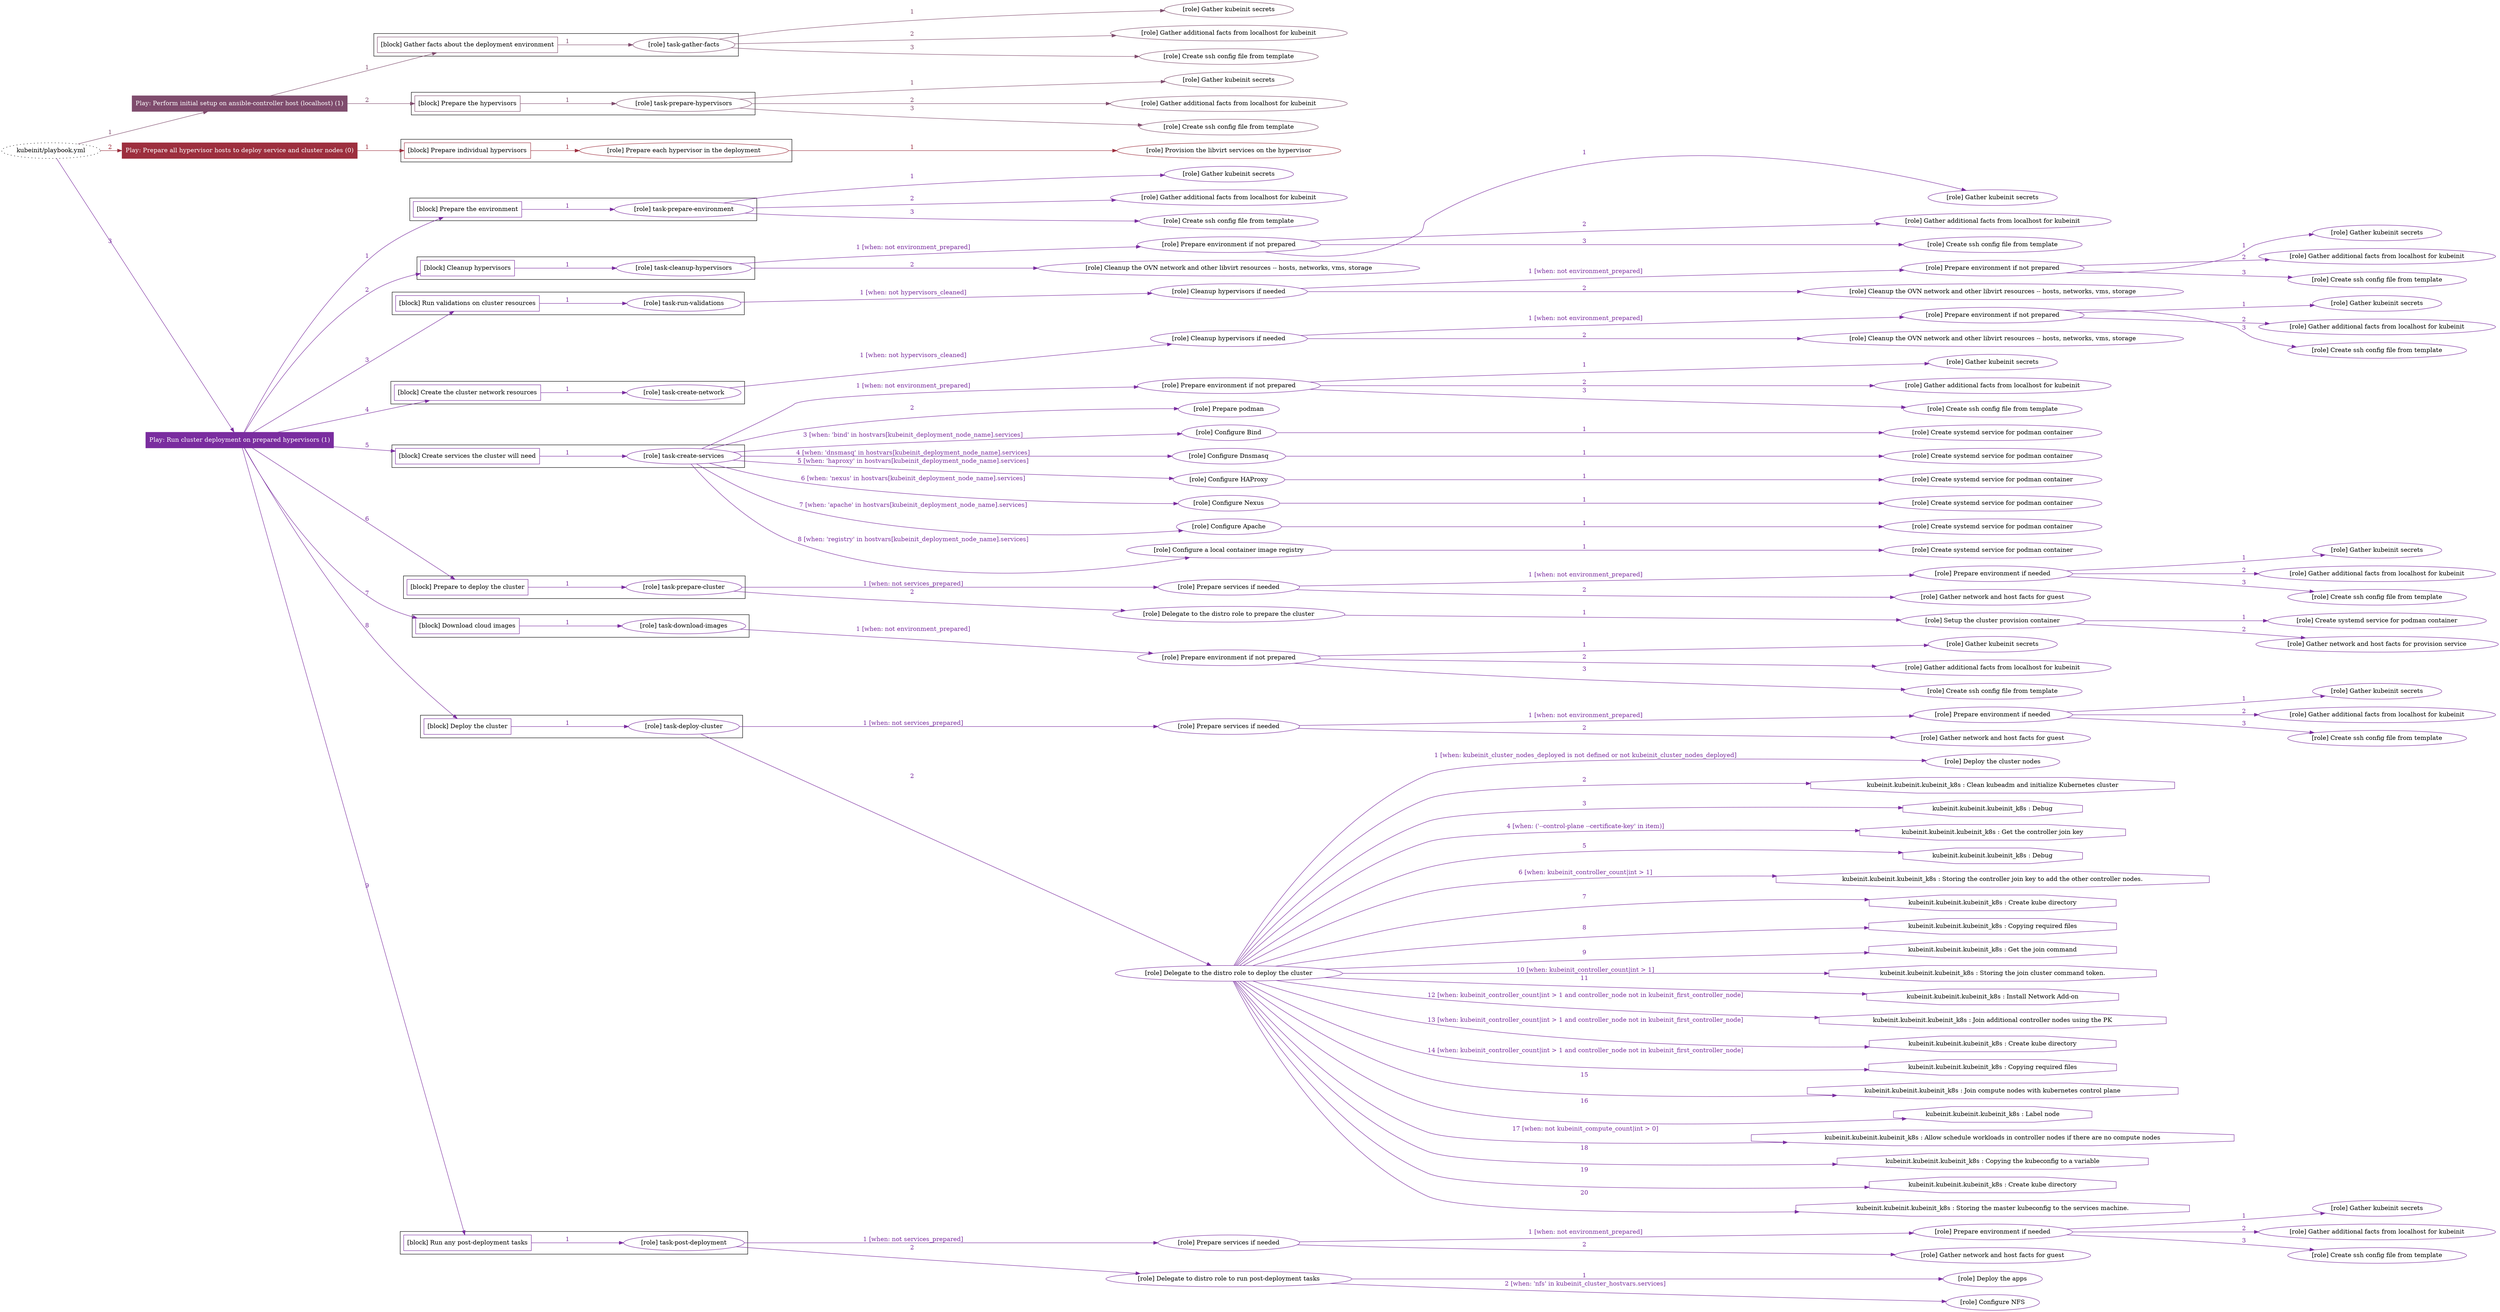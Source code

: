 digraph {
	graph [concentrate=true ordering=in rankdir=LR ratio=fill]
	edge [esep=5 sep=10]
	"kubeinit/playbook.yml" [URL="/home/runner/work/kubeinit/kubeinit/kubeinit/playbook.yml" id=playbook_213f7d06 style=dotted]
	play_df2f768a [label="Play: Perform initial setup on ansible-controller host (localhost) (1)" URL="/home/runner/work/kubeinit/kubeinit/kubeinit/playbook.yml" color="#7f4c6d" fontcolor="#ffffff" id=play_df2f768a shape=box style=filled tooltip=localhost]
	"kubeinit/playbook.yml" -> play_df2f768a [label="1 " color="#7f4c6d" fontcolor="#7f4c6d" id=edge_e45ad92e labeltooltip="1 " tooltip="1 "]
	subgraph "Gather kubeinit secrets" {
		role_2850a416 [label="[role] Gather kubeinit secrets" URL="/home/runner/.ansible/collections/ansible_collections/kubeinit/kubeinit/roles/kubeinit_prepare/tasks/gather_kubeinit_facts.yml" color="#7f4c6d" id=role_2850a416 tooltip="Gather kubeinit secrets"]
	}
	subgraph "Gather additional facts from localhost for kubeinit" {
		role_f4a14c1b [label="[role] Gather additional facts from localhost for kubeinit" URL="/home/runner/.ansible/collections/ansible_collections/kubeinit/kubeinit/roles/kubeinit_prepare/tasks/gather_kubeinit_facts.yml" color="#7f4c6d" id=role_f4a14c1b tooltip="Gather additional facts from localhost for kubeinit"]
	}
	subgraph "Create ssh config file from template" {
		role_b7e4baa3 [label="[role] Create ssh config file from template" URL="/home/runner/.ansible/collections/ansible_collections/kubeinit/kubeinit/roles/kubeinit_prepare/tasks/gather_kubeinit_facts.yml" color="#7f4c6d" id=role_b7e4baa3 tooltip="Create ssh config file from template"]
	}
	subgraph "task-gather-facts" {
		role_72c4c9ce [label="[role] task-gather-facts" URL="/home/runner/work/kubeinit/kubeinit/kubeinit/playbook.yml" color="#7f4c6d" id=role_72c4c9ce tooltip="task-gather-facts"]
		role_72c4c9ce -> role_2850a416 [label="1 " color="#7f4c6d" fontcolor="#7f4c6d" id=edge_bce582d7 labeltooltip="1 " tooltip="1 "]
		role_72c4c9ce -> role_f4a14c1b [label="2 " color="#7f4c6d" fontcolor="#7f4c6d" id=edge_c46748a8 labeltooltip="2 " tooltip="2 "]
		role_72c4c9ce -> role_b7e4baa3 [label="3 " color="#7f4c6d" fontcolor="#7f4c6d" id=edge_f3e4299c labeltooltip="3 " tooltip="3 "]
	}
	subgraph "Gather kubeinit secrets" {
		role_13cfc8c2 [label="[role] Gather kubeinit secrets" URL="/home/runner/.ansible/collections/ansible_collections/kubeinit/kubeinit/roles/kubeinit_prepare/tasks/gather_kubeinit_facts.yml" color="#7f4c6d" id=role_13cfc8c2 tooltip="Gather kubeinit secrets"]
	}
	subgraph "Gather additional facts from localhost for kubeinit" {
		role_79ac8e45 [label="[role] Gather additional facts from localhost for kubeinit" URL="/home/runner/.ansible/collections/ansible_collections/kubeinit/kubeinit/roles/kubeinit_prepare/tasks/gather_kubeinit_facts.yml" color="#7f4c6d" id=role_79ac8e45 tooltip="Gather additional facts from localhost for kubeinit"]
	}
	subgraph "Create ssh config file from template" {
		role_8a287ea4 [label="[role] Create ssh config file from template" URL="/home/runner/.ansible/collections/ansible_collections/kubeinit/kubeinit/roles/kubeinit_prepare/tasks/gather_kubeinit_facts.yml" color="#7f4c6d" id=role_8a287ea4 tooltip="Create ssh config file from template"]
	}
	subgraph "task-prepare-hypervisors" {
		role_5d817b83 [label="[role] task-prepare-hypervisors" URL="/home/runner/work/kubeinit/kubeinit/kubeinit/playbook.yml" color="#7f4c6d" id=role_5d817b83 tooltip="task-prepare-hypervisors"]
		role_5d817b83 -> role_13cfc8c2 [label="1 " color="#7f4c6d" fontcolor="#7f4c6d" id=edge_cd142a66 labeltooltip="1 " tooltip="1 "]
		role_5d817b83 -> role_79ac8e45 [label="2 " color="#7f4c6d" fontcolor="#7f4c6d" id=edge_a11c92d9 labeltooltip="2 " tooltip="2 "]
		role_5d817b83 -> role_8a287ea4 [label="3 " color="#7f4c6d" fontcolor="#7f4c6d" id=edge_bd2cc1f4 labeltooltip="3 " tooltip="3 "]
	}
	subgraph "Play: Perform initial setup on ansible-controller host (localhost) (1)" {
		play_df2f768a -> block_e392c377 [label=1 color="#7f4c6d" fontcolor="#7f4c6d" id=edge_7f7b4947 labeltooltip=1 tooltip=1]
		subgraph cluster_block_e392c377 {
			block_e392c377 [label="[block] Gather facts about the deployment environment" URL="/home/runner/work/kubeinit/kubeinit/kubeinit/playbook.yml" color="#7f4c6d" id=block_e392c377 labeltooltip="Gather facts about the deployment environment" shape=box tooltip="Gather facts about the deployment environment"]
			block_e392c377 -> role_72c4c9ce [label="1 " color="#7f4c6d" fontcolor="#7f4c6d" id=edge_483f9449 labeltooltip="1 " tooltip="1 "]
		}
		play_df2f768a -> block_4779e7da [label=2 color="#7f4c6d" fontcolor="#7f4c6d" id=edge_41efbf1b labeltooltip=2 tooltip=2]
		subgraph cluster_block_4779e7da {
			block_4779e7da [label="[block] Prepare the hypervisors" URL="/home/runner/work/kubeinit/kubeinit/kubeinit/playbook.yml" color="#7f4c6d" id=block_4779e7da labeltooltip="Prepare the hypervisors" shape=box tooltip="Prepare the hypervisors"]
			block_4779e7da -> role_5d817b83 [label="1 " color="#7f4c6d" fontcolor="#7f4c6d" id=edge_d80da761 labeltooltip="1 " tooltip="1 "]
		}
	}
	play_9e82d2d8 [label="Play: Prepare all hypervisor hosts to deploy service and cluster nodes (0)" URL="/home/runner/work/kubeinit/kubeinit/kubeinit/playbook.yml" color="#9d2f3e" fontcolor="#ffffff" id=play_9e82d2d8 shape=box style=filled tooltip="Play: Prepare all hypervisor hosts to deploy service and cluster nodes (0)"]
	"kubeinit/playbook.yml" -> play_9e82d2d8 [label="2 " color="#9d2f3e" fontcolor="#9d2f3e" id=edge_c7f01c2a labeltooltip="2 " tooltip="2 "]
	subgraph "Provision the libvirt services on the hypervisor" {
		role_608e58f5 [label="[role] Provision the libvirt services on the hypervisor" URL="/home/runner/.ansible/collections/ansible_collections/kubeinit/kubeinit/roles/kubeinit_prepare/tasks/prepare_hypervisor.yml" color="#9d2f3e" id=role_608e58f5 tooltip="Provision the libvirt services on the hypervisor"]
	}
	subgraph "Prepare each hypervisor in the deployment" {
		role_207170a1 [label="[role] Prepare each hypervisor in the deployment" URL="/home/runner/work/kubeinit/kubeinit/kubeinit/playbook.yml" color="#9d2f3e" id=role_207170a1 tooltip="Prepare each hypervisor in the deployment"]
		role_207170a1 -> role_608e58f5 [label="1 " color="#9d2f3e" fontcolor="#9d2f3e" id=edge_6b571555 labeltooltip="1 " tooltip="1 "]
	}
	subgraph "Play: Prepare all hypervisor hosts to deploy service and cluster nodes (0)" {
		play_9e82d2d8 -> block_ecac3072 [label=1 color="#9d2f3e" fontcolor="#9d2f3e" id=edge_3bdb3785 labeltooltip=1 tooltip=1]
		subgraph cluster_block_ecac3072 {
			block_ecac3072 [label="[block] Prepare individual hypervisors" URL="/home/runner/work/kubeinit/kubeinit/kubeinit/playbook.yml" color="#9d2f3e" id=block_ecac3072 labeltooltip="Prepare individual hypervisors" shape=box tooltip="Prepare individual hypervisors"]
			block_ecac3072 -> role_207170a1 [label="1 " color="#9d2f3e" fontcolor="#9d2f3e" id=edge_fe03bb14 labeltooltip="1 " tooltip="1 "]
		}
	}
	play_e408ef27 [label="Play: Run cluster deployment on prepared hypervisors (1)" URL="/home/runner/work/kubeinit/kubeinit/kubeinit/playbook.yml" color="#7a2d9f" fontcolor="#ffffff" id=play_e408ef27 shape=box style=filled tooltip=localhost]
	"kubeinit/playbook.yml" -> play_e408ef27 [label="3 " color="#7a2d9f" fontcolor="#7a2d9f" id=edge_7d3bd254 labeltooltip="3 " tooltip="3 "]
	subgraph "Gather kubeinit secrets" {
		role_ee81f87b [label="[role] Gather kubeinit secrets" URL="/home/runner/.ansible/collections/ansible_collections/kubeinit/kubeinit/roles/kubeinit_prepare/tasks/gather_kubeinit_facts.yml" color="#7a2d9f" id=role_ee81f87b tooltip="Gather kubeinit secrets"]
	}
	subgraph "Gather additional facts from localhost for kubeinit" {
		role_39f88353 [label="[role] Gather additional facts from localhost for kubeinit" URL="/home/runner/.ansible/collections/ansible_collections/kubeinit/kubeinit/roles/kubeinit_prepare/tasks/gather_kubeinit_facts.yml" color="#7a2d9f" id=role_39f88353 tooltip="Gather additional facts from localhost for kubeinit"]
	}
	subgraph "Create ssh config file from template" {
		role_52f2c94e [label="[role] Create ssh config file from template" URL="/home/runner/.ansible/collections/ansible_collections/kubeinit/kubeinit/roles/kubeinit_prepare/tasks/gather_kubeinit_facts.yml" color="#7a2d9f" id=role_52f2c94e tooltip="Create ssh config file from template"]
	}
	subgraph "task-prepare-environment" {
		role_e242911e [label="[role] task-prepare-environment" URL="/home/runner/work/kubeinit/kubeinit/kubeinit/playbook.yml" color="#7a2d9f" id=role_e242911e tooltip="task-prepare-environment"]
		role_e242911e -> role_ee81f87b [label="1 " color="#7a2d9f" fontcolor="#7a2d9f" id=edge_c8f8df83 labeltooltip="1 " tooltip="1 "]
		role_e242911e -> role_39f88353 [label="2 " color="#7a2d9f" fontcolor="#7a2d9f" id=edge_03e750b5 labeltooltip="2 " tooltip="2 "]
		role_e242911e -> role_52f2c94e [label="3 " color="#7a2d9f" fontcolor="#7a2d9f" id=edge_cb9902de labeltooltip="3 " tooltip="3 "]
	}
	subgraph "Gather kubeinit secrets" {
		role_c936c829 [label="[role] Gather kubeinit secrets" URL="/home/runner/.ansible/collections/ansible_collections/kubeinit/kubeinit/roles/kubeinit_prepare/tasks/gather_kubeinit_facts.yml" color="#7a2d9f" id=role_c936c829 tooltip="Gather kubeinit secrets"]
	}
	subgraph "Gather additional facts from localhost for kubeinit" {
		role_339321ac [label="[role] Gather additional facts from localhost for kubeinit" URL="/home/runner/.ansible/collections/ansible_collections/kubeinit/kubeinit/roles/kubeinit_prepare/tasks/gather_kubeinit_facts.yml" color="#7a2d9f" id=role_339321ac tooltip="Gather additional facts from localhost for kubeinit"]
	}
	subgraph "Create ssh config file from template" {
		role_659946a7 [label="[role] Create ssh config file from template" URL="/home/runner/.ansible/collections/ansible_collections/kubeinit/kubeinit/roles/kubeinit_prepare/tasks/gather_kubeinit_facts.yml" color="#7a2d9f" id=role_659946a7 tooltip="Create ssh config file from template"]
	}
	subgraph "Prepare environment if not prepared" {
		role_a4830cb5 [label="[role] Prepare environment if not prepared" URL="/home/runner/.ansible/collections/ansible_collections/kubeinit/kubeinit/roles/kubeinit_prepare/tasks/cleanup_hypervisors.yml" color="#7a2d9f" id=role_a4830cb5 tooltip="Prepare environment if not prepared"]
		role_a4830cb5 -> role_c936c829 [label="1 " color="#7a2d9f" fontcolor="#7a2d9f" id=edge_35c95dcd labeltooltip="1 " tooltip="1 "]
		role_a4830cb5 -> role_339321ac [label="2 " color="#7a2d9f" fontcolor="#7a2d9f" id=edge_24b3d47d labeltooltip="2 " tooltip="2 "]
		role_a4830cb5 -> role_659946a7 [label="3 " color="#7a2d9f" fontcolor="#7a2d9f" id=edge_2c79b92d labeltooltip="3 " tooltip="3 "]
	}
	subgraph "Cleanup the OVN network and other libvirt resources -- hosts, networks, vms, storage" {
		role_c0e66f94 [label="[role] Cleanup the OVN network and other libvirt resources -- hosts, networks, vms, storage" URL="/home/runner/.ansible/collections/ansible_collections/kubeinit/kubeinit/roles/kubeinit_prepare/tasks/cleanup_hypervisors.yml" color="#7a2d9f" id=role_c0e66f94 tooltip="Cleanup the OVN network and other libvirt resources -- hosts, networks, vms, storage"]
	}
	subgraph "task-cleanup-hypervisors" {
		role_09e5826d [label="[role] task-cleanup-hypervisors" URL="/home/runner/work/kubeinit/kubeinit/kubeinit/playbook.yml" color="#7a2d9f" id=role_09e5826d tooltip="task-cleanup-hypervisors"]
		role_09e5826d -> role_a4830cb5 [label="1 [when: not environment_prepared]" color="#7a2d9f" fontcolor="#7a2d9f" id=edge_32e92730 labeltooltip="1 [when: not environment_prepared]" tooltip="1 [when: not environment_prepared]"]
		role_09e5826d -> role_c0e66f94 [label="2 " color="#7a2d9f" fontcolor="#7a2d9f" id=edge_8441c29f labeltooltip="2 " tooltip="2 "]
	}
	subgraph "Gather kubeinit secrets" {
		role_bba4900b [label="[role] Gather kubeinit secrets" URL="/home/runner/.ansible/collections/ansible_collections/kubeinit/kubeinit/roles/kubeinit_prepare/tasks/gather_kubeinit_facts.yml" color="#7a2d9f" id=role_bba4900b tooltip="Gather kubeinit secrets"]
	}
	subgraph "Gather additional facts from localhost for kubeinit" {
		role_9523ebf5 [label="[role] Gather additional facts from localhost for kubeinit" URL="/home/runner/.ansible/collections/ansible_collections/kubeinit/kubeinit/roles/kubeinit_prepare/tasks/gather_kubeinit_facts.yml" color="#7a2d9f" id=role_9523ebf5 tooltip="Gather additional facts from localhost for kubeinit"]
	}
	subgraph "Create ssh config file from template" {
		role_a8f61482 [label="[role] Create ssh config file from template" URL="/home/runner/.ansible/collections/ansible_collections/kubeinit/kubeinit/roles/kubeinit_prepare/tasks/gather_kubeinit_facts.yml" color="#7a2d9f" id=role_a8f61482 tooltip="Create ssh config file from template"]
	}
	subgraph "Prepare environment if not prepared" {
		role_774cf60e [label="[role] Prepare environment if not prepared" URL="/home/runner/.ansible/collections/ansible_collections/kubeinit/kubeinit/roles/kubeinit_prepare/tasks/cleanup_hypervisors.yml" color="#7a2d9f" id=role_774cf60e tooltip="Prepare environment if not prepared"]
		role_774cf60e -> role_bba4900b [label="1 " color="#7a2d9f" fontcolor="#7a2d9f" id=edge_3915f167 labeltooltip="1 " tooltip="1 "]
		role_774cf60e -> role_9523ebf5 [label="2 " color="#7a2d9f" fontcolor="#7a2d9f" id=edge_82f77e5f labeltooltip="2 " tooltip="2 "]
		role_774cf60e -> role_a8f61482 [label="3 " color="#7a2d9f" fontcolor="#7a2d9f" id=edge_2dd22465 labeltooltip="3 " tooltip="3 "]
	}
	subgraph "Cleanup the OVN network and other libvirt resources -- hosts, networks, vms, storage" {
		role_821e9659 [label="[role] Cleanup the OVN network and other libvirt resources -- hosts, networks, vms, storage" URL="/home/runner/.ansible/collections/ansible_collections/kubeinit/kubeinit/roles/kubeinit_prepare/tasks/cleanup_hypervisors.yml" color="#7a2d9f" id=role_821e9659 tooltip="Cleanup the OVN network and other libvirt resources -- hosts, networks, vms, storage"]
	}
	subgraph "Cleanup hypervisors if needed" {
		role_e94fd5fa [label="[role] Cleanup hypervisors if needed" URL="/home/runner/.ansible/collections/ansible_collections/kubeinit/kubeinit/roles/kubeinit_validations/tasks/main.yml" color="#7a2d9f" id=role_e94fd5fa tooltip="Cleanup hypervisors if needed"]
		role_e94fd5fa -> role_774cf60e [label="1 [when: not environment_prepared]" color="#7a2d9f" fontcolor="#7a2d9f" id=edge_df645cbe labeltooltip="1 [when: not environment_prepared]" tooltip="1 [when: not environment_prepared]"]
		role_e94fd5fa -> role_821e9659 [label="2 " color="#7a2d9f" fontcolor="#7a2d9f" id=edge_26bea167 labeltooltip="2 " tooltip="2 "]
	}
	subgraph "task-run-validations" {
		role_ab7996b1 [label="[role] task-run-validations" URL="/home/runner/work/kubeinit/kubeinit/kubeinit/playbook.yml" color="#7a2d9f" id=role_ab7996b1 tooltip="task-run-validations"]
		role_ab7996b1 -> role_e94fd5fa [label="1 [when: not hypervisors_cleaned]" color="#7a2d9f" fontcolor="#7a2d9f" id=edge_517ccae2 labeltooltip="1 [when: not hypervisors_cleaned]" tooltip="1 [when: not hypervisors_cleaned]"]
	}
	subgraph "Gather kubeinit secrets" {
		role_ed22fb01 [label="[role] Gather kubeinit secrets" URL="/home/runner/.ansible/collections/ansible_collections/kubeinit/kubeinit/roles/kubeinit_prepare/tasks/gather_kubeinit_facts.yml" color="#7a2d9f" id=role_ed22fb01 tooltip="Gather kubeinit secrets"]
	}
	subgraph "Gather additional facts from localhost for kubeinit" {
		role_d1328c70 [label="[role] Gather additional facts from localhost for kubeinit" URL="/home/runner/.ansible/collections/ansible_collections/kubeinit/kubeinit/roles/kubeinit_prepare/tasks/gather_kubeinit_facts.yml" color="#7a2d9f" id=role_d1328c70 tooltip="Gather additional facts from localhost for kubeinit"]
	}
	subgraph "Create ssh config file from template" {
		role_e93b7f8d [label="[role] Create ssh config file from template" URL="/home/runner/.ansible/collections/ansible_collections/kubeinit/kubeinit/roles/kubeinit_prepare/tasks/gather_kubeinit_facts.yml" color="#7a2d9f" id=role_e93b7f8d tooltip="Create ssh config file from template"]
	}
	subgraph "Prepare environment if not prepared" {
		role_e528d540 [label="[role] Prepare environment if not prepared" URL="/home/runner/.ansible/collections/ansible_collections/kubeinit/kubeinit/roles/kubeinit_prepare/tasks/cleanup_hypervisors.yml" color="#7a2d9f" id=role_e528d540 tooltip="Prepare environment if not prepared"]
		role_e528d540 -> role_ed22fb01 [label="1 " color="#7a2d9f" fontcolor="#7a2d9f" id=edge_f0824012 labeltooltip="1 " tooltip="1 "]
		role_e528d540 -> role_d1328c70 [label="2 " color="#7a2d9f" fontcolor="#7a2d9f" id=edge_77155784 labeltooltip="2 " tooltip="2 "]
		role_e528d540 -> role_e93b7f8d [label="3 " color="#7a2d9f" fontcolor="#7a2d9f" id=edge_b25fde5d labeltooltip="3 " tooltip="3 "]
	}
	subgraph "Cleanup the OVN network and other libvirt resources -- hosts, networks, vms, storage" {
		role_efa47970 [label="[role] Cleanup the OVN network and other libvirt resources -- hosts, networks, vms, storage" URL="/home/runner/.ansible/collections/ansible_collections/kubeinit/kubeinit/roles/kubeinit_prepare/tasks/cleanup_hypervisors.yml" color="#7a2d9f" id=role_efa47970 tooltip="Cleanup the OVN network and other libvirt resources -- hosts, networks, vms, storage"]
	}
	subgraph "Cleanup hypervisors if needed" {
		role_2ea43ed7 [label="[role] Cleanup hypervisors if needed" URL="/home/runner/.ansible/collections/ansible_collections/kubeinit/kubeinit/roles/kubeinit_libvirt/tasks/create_network.yml" color="#7a2d9f" id=role_2ea43ed7 tooltip="Cleanup hypervisors if needed"]
		role_2ea43ed7 -> role_e528d540 [label="1 [when: not environment_prepared]" color="#7a2d9f" fontcolor="#7a2d9f" id=edge_eed3eb98 labeltooltip="1 [when: not environment_prepared]" tooltip="1 [when: not environment_prepared]"]
		role_2ea43ed7 -> role_efa47970 [label="2 " color="#7a2d9f" fontcolor="#7a2d9f" id=edge_6178b402 labeltooltip="2 " tooltip="2 "]
	}
	subgraph "task-create-network" {
		role_6c7c505a [label="[role] task-create-network" URL="/home/runner/work/kubeinit/kubeinit/kubeinit/playbook.yml" color="#7a2d9f" id=role_6c7c505a tooltip="task-create-network"]
		role_6c7c505a -> role_2ea43ed7 [label="1 [when: not hypervisors_cleaned]" color="#7a2d9f" fontcolor="#7a2d9f" id=edge_9d8b1c65 labeltooltip="1 [when: not hypervisors_cleaned]" tooltip="1 [when: not hypervisors_cleaned]"]
	}
	subgraph "Gather kubeinit secrets" {
		role_445dc1f1 [label="[role] Gather kubeinit secrets" URL="/home/runner/.ansible/collections/ansible_collections/kubeinit/kubeinit/roles/kubeinit_prepare/tasks/gather_kubeinit_facts.yml" color="#7a2d9f" id=role_445dc1f1 tooltip="Gather kubeinit secrets"]
	}
	subgraph "Gather additional facts from localhost for kubeinit" {
		role_3ebf843f [label="[role] Gather additional facts from localhost for kubeinit" URL="/home/runner/.ansible/collections/ansible_collections/kubeinit/kubeinit/roles/kubeinit_prepare/tasks/gather_kubeinit_facts.yml" color="#7a2d9f" id=role_3ebf843f tooltip="Gather additional facts from localhost for kubeinit"]
	}
	subgraph "Create ssh config file from template" {
		role_7d7bb365 [label="[role] Create ssh config file from template" URL="/home/runner/.ansible/collections/ansible_collections/kubeinit/kubeinit/roles/kubeinit_prepare/tasks/gather_kubeinit_facts.yml" color="#7a2d9f" id=role_7d7bb365 tooltip="Create ssh config file from template"]
	}
	subgraph "Prepare environment if not prepared" {
		role_550ecb6d [label="[role] Prepare environment if not prepared" URL="/home/runner/.ansible/collections/ansible_collections/kubeinit/kubeinit/roles/kubeinit_services/tasks/main.yml" color="#7a2d9f" id=role_550ecb6d tooltip="Prepare environment if not prepared"]
		role_550ecb6d -> role_445dc1f1 [label="1 " color="#7a2d9f" fontcolor="#7a2d9f" id=edge_efbd09d9 labeltooltip="1 " tooltip="1 "]
		role_550ecb6d -> role_3ebf843f [label="2 " color="#7a2d9f" fontcolor="#7a2d9f" id=edge_f78e4a73 labeltooltip="2 " tooltip="2 "]
		role_550ecb6d -> role_7d7bb365 [label="3 " color="#7a2d9f" fontcolor="#7a2d9f" id=edge_1530cfde labeltooltip="3 " tooltip="3 "]
	}
	subgraph "Prepare podman" {
		role_2eeb335e [label="[role] Prepare podman" URL="/home/runner/.ansible/collections/ansible_collections/kubeinit/kubeinit/roles/kubeinit_services/tasks/00_create_service_pod.yml" color="#7a2d9f" id=role_2eeb335e tooltip="Prepare podman"]
	}
	subgraph "Create systemd service for podman container" {
		role_c051d422 [label="[role] Create systemd service for podman container" URL="/home/runner/.ansible/collections/ansible_collections/kubeinit/kubeinit/roles/kubeinit_bind/tasks/main.yml" color="#7a2d9f" id=role_c051d422 tooltip="Create systemd service for podman container"]
	}
	subgraph "Configure Bind" {
		role_0f8039e0 [label="[role] Configure Bind" URL="/home/runner/.ansible/collections/ansible_collections/kubeinit/kubeinit/roles/kubeinit_services/tasks/start_services_containers.yml" color="#7a2d9f" id=role_0f8039e0 tooltip="Configure Bind"]
		role_0f8039e0 -> role_c051d422 [label="1 " color="#7a2d9f" fontcolor="#7a2d9f" id=edge_81ca9c9a labeltooltip="1 " tooltip="1 "]
	}
	subgraph "Create systemd service for podman container" {
		role_b6addce4 [label="[role] Create systemd service for podman container" URL="/home/runner/.ansible/collections/ansible_collections/kubeinit/kubeinit/roles/kubeinit_dnsmasq/tasks/main.yml" color="#7a2d9f" id=role_b6addce4 tooltip="Create systemd service for podman container"]
	}
	subgraph "Configure Dnsmasq" {
		role_cf88cfda [label="[role] Configure Dnsmasq" URL="/home/runner/.ansible/collections/ansible_collections/kubeinit/kubeinit/roles/kubeinit_services/tasks/start_services_containers.yml" color="#7a2d9f" id=role_cf88cfda tooltip="Configure Dnsmasq"]
		role_cf88cfda -> role_b6addce4 [label="1 " color="#7a2d9f" fontcolor="#7a2d9f" id=edge_2de8031c labeltooltip="1 " tooltip="1 "]
	}
	subgraph "Create systemd service for podman container" {
		role_a1b3ee92 [label="[role] Create systemd service for podman container" URL="/home/runner/.ansible/collections/ansible_collections/kubeinit/kubeinit/roles/kubeinit_haproxy/tasks/main.yml" color="#7a2d9f" id=role_a1b3ee92 tooltip="Create systemd service for podman container"]
	}
	subgraph "Configure HAProxy" {
		role_5cc017a5 [label="[role] Configure HAProxy" URL="/home/runner/.ansible/collections/ansible_collections/kubeinit/kubeinit/roles/kubeinit_services/tasks/start_services_containers.yml" color="#7a2d9f" id=role_5cc017a5 tooltip="Configure HAProxy"]
		role_5cc017a5 -> role_a1b3ee92 [label="1 " color="#7a2d9f" fontcolor="#7a2d9f" id=edge_a4b42c1f labeltooltip="1 " tooltip="1 "]
	}
	subgraph "Create systemd service for podman container" {
		role_59afdffd [label="[role] Create systemd service for podman container" URL="/home/runner/.ansible/collections/ansible_collections/kubeinit/kubeinit/roles/kubeinit_nexus/tasks/main.yml" color="#7a2d9f" id=role_59afdffd tooltip="Create systemd service for podman container"]
	}
	subgraph "Configure Nexus" {
		role_8bb02c59 [label="[role] Configure Nexus" URL="/home/runner/.ansible/collections/ansible_collections/kubeinit/kubeinit/roles/kubeinit_services/tasks/start_services_containers.yml" color="#7a2d9f" id=role_8bb02c59 tooltip="Configure Nexus"]
		role_8bb02c59 -> role_59afdffd [label="1 " color="#7a2d9f" fontcolor="#7a2d9f" id=edge_d7547d9f labeltooltip="1 " tooltip="1 "]
	}
	subgraph "Create systemd service for podman container" {
		role_7cb66eb0 [label="[role] Create systemd service for podman container" URL="/home/runner/.ansible/collections/ansible_collections/kubeinit/kubeinit/roles/kubeinit_apache/tasks/main.yml" color="#7a2d9f" id=role_7cb66eb0 tooltip="Create systemd service for podman container"]
	}
	subgraph "Configure Apache" {
		role_966dd98c [label="[role] Configure Apache" URL="/home/runner/.ansible/collections/ansible_collections/kubeinit/kubeinit/roles/kubeinit_services/tasks/start_services_containers.yml" color="#7a2d9f" id=role_966dd98c tooltip="Configure Apache"]
		role_966dd98c -> role_7cb66eb0 [label="1 " color="#7a2d9f" fontcolor="#7a2d9f" id=edge_9e4098cc labeltooltip="1 " tooltip="1 "]
	}
	subgraph "Create systemd service for podman container" {
		role_75cb0b46 [label="[role] Create systemd service for podman container" URL="/home/runner/.ansible/collections/ansible_collections/kubeinit/kubeinit/roles/kubeinit_registry/tasks/main.yml" color="#7a2d9f" id=role_75cb0b46 tooltip="Create systemd service for podman container"]
	}
	subgraph "Configure a local container image registry" {
		role_0426e692 [label="[role] Configure a local container image registry" URL="/home/runner/.ansible/collections/ansible_collections/kubeinit/kubeinit/roles/kubeinit_services/tasks/start_services_containers.yml" color="#7a2d9f" id=role_0426e692 tooltip="Configure a local container image registry"]
		role_0426e692 -> role_75cb0b46 [label="1 " color="#7a2d9f" fontcolor="#7a2d9f" id=edge_855561c6 labeltooltip="1 " tooltip="1 "]
	}
	subgraph "task-create-services" {
		role_1ac5d68c [label="[role] task-create-services" URL="/home/runner/work/kubeinit/kubeinit/kubeinit/playbook.yml" color="#7a2d9f" id=role_1ac5d68c tooltip="task-create-services"]
		role_1ac5d68c -> role_550ecb6d [label="1 [when: not environment_prepared]" color="#7a2d9f" fontcolor="#7a2d9f" id=edge_5b24794e labeltooltip="1 [when: not environment_prepared]" tooltip="1 [when: not environment_prepared]"]
		role_1ac5d68c -> role_2eeb335e [label="2 " color="#7a2d9f" fontcolor="#7a2d9f" id=edge_7c8e1a26 labeltooltip="2 " tooltip="2 "]
		role_1ac5d68c -> role_0f8039e0 [label="3 [when: 'bind' in hostvars[kubeinit_deployment_node_name].services]" color="#7a2d9f" fontcolor="#7a2d9f" id=edge_5e20b2e0 labeltooltip="3 [when: 'bind' in hostvars[kubeinit_deployment_node_name].services]" tooltip="3 [when: 'bind' in hostvars[kubeinit_deployment_node_name].services]"]
		role_1ac5d68c -> role_cf88cfda [label="4 [when: 'dnsmasq' in hostvars[kubeinit_deployment_node_name].services]" color="#7a2d9f" fontcolor="#7a2d9f" id=edge_273e2dcf labeltooltip="4 [when: 'dnsmasq' in hostvars[kubeinit_deployment_node_name].services]" tooltip="4 [when: 'dnsmasq' in hostvars[kubeinit_deployment_node_name].services]"]
		role_1ac5d68c -> role_5cc017a5 [label="5 [when: 'haproxy' in hostvars[kubeinit_deployment_node_name].services]" color="#7a2d9f" fontcolor="#7a2d9f" id=edge_9baa862b labeltooltip="5 [when: 'haproxy' in hostvars[kubeinit_deployment_node_name].services]" tooltip="5 [when: 'haproxy' in hostvars[kubeinit_deployment_node_name].services]"]
		role_1ac5d68c -> role_8bb02c59 [label="6 [when: 'nexus' in hostvars[kubeinit_deployment_node_name].services]" color="#7a2d9f" fontcolor="#7a2d9f" id=edge_3e917934 labeltooltip="6 [when: 'nexus' in hostvars[kubeinit_deployment_node_name].services]" tooltip="6 [when: 'nexus' in hostvars[kubeinit_deployment_node_name].services]"]
		role_1ac5d68c -> role_966dd98c [label="7 [when: 'apache' in hostvars[kubeinit_deployment_node_name].services]" color="#7a2d9f" fontcolor="#7a2d9f" id=edge_8f2cacdb labeltooltip="7 [when: 'apache' in hostvars[kubeinit_deployment_node_name].services]" tooltip="7 [when: 'apache' in hostvars[kubeinit_deployment_node_name].services]"]
		role_1ac5d68c -> role_0426e692 [label="8 [when: 'registry' in hostvars[kubeinit_deployment_node_name].services]" color="#7a2d9f" fontcolor="#7a2d9f" id=edge_c5439025 labeltooltip="8 [when: 'registry' in hostvars[kubeinit_deployment_node_name].services]" tooltip="8 [when: 'registry' in hostvars[kubeinit_deployment_node_name].services]"]
	}
	subgraph "Gather kubeinit secrets" {
		role_10033f4a [label="[role] Gather kubeinit secrets" URL="/home/runner/.ansible/collections/ansible_collections/kubeinit/kubeinit/roles/kubeinit_prepare/tasks/gather_kubeinit_facts.yml" color="#7a2d9f" id=role_10033f4a tooltip="Gather kubeinit secrets"]
	}
	subgraph "Gather additional facts from localhost for kubeinit" {
		role_23c5e1c8 [label="[role] Gather additional facts from localhost for kubeinit" URL="/home/runner/.ansible/collections/ansible_collections/kubeinit/kubeinit/roles/kubeinit_prepare/tasks/gather_kubeinit_facts.yml" color="#7a2d9f" id=role_23c5e1c8 tooltip="Gather additional facts from localhost for kubeinit"]
	}
	subgraph "Create ssh config file from template" {
		role_a7d548a8 [label="[role] Create ssh config file from template" URL="/home/runner/.ansible/collections/ansible_collections/kubeinit/kubeinit/roles/kubeinit_prepare/tasks/gather_kubeinit_facts.yml" color="#7a2d9f" id=role_a7d548a8 tooltip="Create ssh config file from template"]
	}
	subgraph "Prepare environment if needed" {
		role_7d758e74 [label="[role] Prepare environment if needed" URL="/home/runner/.ansible/collections/ansible_collections/kubeinit/kubeinit/roles/kubeinit_services/tasks/prepare_services.yml" color="#7a2d9f" id=role_7d758e74 tooltip="Prepare environment if needed"]
		role_7d758e74 -> role_10033f4a [label="1 " color="#7a2d9f" fontcolor="#7a2d9f" id=edge_6acbaea6 labeltooltip="1 " tooltip="1 "]
		role_7d758e74 -> role_23c5e1c8 [label="2 " color="#7a2d9f" fontcolor="#7a2d9f" id=edge_f4176087 labeltooltip="2 " tooltip="2 "]
		role_7d758e74 -> role_a7d548a8 [label="3 " color="#7a2d9f" fontcolor="#7a2d9f" id=edge_79690da5 labeltooltip="3 " tooltip="3 "]
	}
	subgraph "Gather network and host facts for guest" {
		role_ebc7f9df [label="[role] Gather network and host facts for guest" URL="/home/runner/.ansible/collections/ansible_collections/kubeinit/kubeinit/roles/kubeinit_services/tasks/prepare_services.yml" color="#7a2d9f" id=role_ebc7f9df tooltip="Gather network and host facts for guest"]
	}
	subgraph "Prepare services if needed" {
		role_73ce415b [label="[role] Prepare services if needed" URL="/home/runner/.ansible/collections/ansible_collections/kubeinit/kubeinit/roles/kubeinit_prepare/tasks/prepare_cluster.yml" color="#7a2d9f" id=role_73ce415b tooltip="Prepare services if needed"]
		role_73ce415b -> role_7d758e74 [label="1 [when: not environment_prepared]" color="#7a2d9f" fontcolor="#7a2d9f" id=edge_541fc577 labeltooltip="1 [when: not environment_prepared]" tooltip="1 [when: not environment_prepared]"]
		role_73ce415b -> role_ebc7f9df [label="2 " color="#7a2d9f" fontcolor="#7a2d9f" id=edge_a3477af3 labeltooltip="2 " tooltip="2 "]
	}
	subgraph "Create systemd service for podman container" {
		role_4d5cc3e6 [label="[role] Create systemd service for podman container" URL="/home/runner/.ansible/collections/ansible_collections/kubeinit/kubeinit/roles/kubeinit_services/tasks/create_provision_container.yml" color="#7a2d9f" id=role_4d5cc3e6 tooltip="Create systemd service for podman container"]
	}
	subgraph "Gather network and host facts for provision service" {
		role_e58f1076 [label="[role] Gather network and host facts for provision service" URL="/home/runner/.ansible/collections/ansible_collections/kubeinit/kubeinit/roles/kubeinit_services/tasks/create_provision_container.yml" color="#7a2d9f" id=role_e58f1076 tooltip="Gather network and host facts for provision service"]
	}
	subgraph "Setup the cluster provision container" {
		role_20ea8897 [label="[role] Setup the cluster provision container" URL="/home/runner/.ansible/collections/ansible_collections/kubeinit/kubeinit/roles/kubeinit_k8s/tasks/prepare_cluster.yml" color="#7a2d9f" id=role_20ea8897 tooltip="Setup the cluster provision container"]
		role_20ea8897 -> role_4d5cc3e6 [label="1 " color="#7a2d9f" fontcolor="#7a2d9f" id=edge_1011d233 labeltooltip="1 " tooltip="1 "]
		role_20ea8897 -> role_e58f1076 [label="2 " color="#7a2d9f" fontcolor="#7a2d9f" id=edge_95c8dbcf labeltooltip="2 " tooltip="2 "]
	}
	subgraph "Delegate to the distro role to prepare the cluster" {
		role_f23004f0 [label="[role] Delegate to the distro role to prepare the cluster" URL="/home/runner/.ansible/collections/ansible_collections/kubeinit/kubeinit/roles/kubeinit_prepare/tasks/prepare_cluster.yml" color="#7a2d9f" id=role_f23004f0 tooltip="Delegate to the distro role to prepare the cluster"]
		role_f23004f0 -> role_20ea8897 [label="1 " color="#7a2d9f" fontcolor="#7a2d9f" id=edge_b63549c9 labeltooltip="1 " tooltip="1 "]
	}
	subgraph "task-prepare-cluster" {
		role_063ed702 [label="[role] task-prepare-cluster" URL="/home/runner/work/kubeinit/kubeinit/kubeinit/playbook.yml" color="#7a2d9f" id=role_063ed702 tooltip="task-prepare-cluster"]
		role_063ed702 -> role_73ce415b [label="1 [when: not services_prepared]" color="#7a2d9f" fontcolor="#7a2d9f" id=edge_1c394b33 labeltooltip="1 [when: not services_prepared]" tooltip="1 [when: not services_prepared]"]
		role_063ed702 -> role_f23004f0 [label="2 " color="#7a2d9f" fontcolor="#7a2d9f" id=edge_7760d934 labeltooltip="2 " tooltip="2 "]
	}
	subgraph "Gather kubeinit secrets" {
		role_994ec982 [label="[role] Gather kubeinit secrets" URL="/home/runner/.ansible/collections/ansible_collections/kubeinit/kubeinit/roles/kubeinit_prepare/tasks/gather_kubeinit_facts.yml" color="#7a2d9f" id=role_994ec982 tooltip="Gather kubeinit secrets"]
	}
	subgraph "Gather additional facts from localhost for kubeinit" {
		role_316dc086 [label="[role] Gather additional facts from localhost for kubeinit" URL="/home/runner/.ansible/collections/ansible_collections/kubeinit/kubeinit/roles/kubeinit_prepare/tasks/gather_kubeinit_facts.yml" color="#7a2d9f" id=role_316dc086 tooltip="Gather additional facts from localhost for kubeinit"]
	}
	subgraph "Create ssh config file from template" {
		role_20ec3067 [label="[role] Create ssh config file from template" URL="/home/runner/.ansible/collections/ansible_collections/kubeinit/kubeinit/roles/kubeinit_prepare/tasks/gather_kubeinit_facts.yml" color="#7a2d9f" id=role_20ec3067 tooltip="Create ssh config file from template"]
	}
	subgraph "Prepare environment if not prepared" {
		role_5206c365 [label="[role] Prepare environment if not prepared" URL="/home/runner/.ansible/collections/ansible_collections/kubeinit/kubeinit/roles/kubeinit_libvirt/tasks/download_cloud_images.yml" color="#7a2d9f" id=role_5206c365 tooltip="Prepare environment if not prepared"]
		role_5206c365 -> role_994ec982 [label="1 " color="#7a2d9f" fontcolor="#7a2d9f" id=edge_2a8c701c labeltooltip="1 " tooltip="1 "]
		role_5206c365 -> role_316dc086 [label="2 " color="#7a2d9f" fontcolor="#7a2d9f" id=edge_a6286187 labeltooltip="2 " tooltip="2 "]
		role_5206c365 -> role_20ec3067 [label="3 " color="#7a2d9f" fontcolor="#7a2d9f" id=edge_4d5f5aef labeltooltip="3 " tooltip="3 "]
	}
	subgraph "task-download-images" {
		role_d6d11bc3 [label="[role] task-download-images" URL="/home/runner/work/kubeinit/kubeinit/kubeinit/playbook.yml" color="#7a2d9f" id=role_d6d11bc3 tooltip="task-download-images"]
		role_d6d11bc3 -> role_5206c365 [label="1 [when: not environment_prepared]" color="#7a2d9f" fontcolor="#7a2d9f" id=edge_932c4a85 labeltooltip="1 [when: not environment_prepared]" tooltip="1 [when: not environment_prepared]"]
	}
	subgraph "Gather kubeinit secrets" {
		role_c3fe6685 [label="[role] Gather kubeinit secrets" URL="/home/runner/.ansible/collections/ansible_collections/kubeinit/kubeinit/roles/kubeinit_prepare/tasks/gather_kubeinit_facts.yml" color="#7a2d9f" id=role_c3fe6685 tooltip="Gather kubeinit secrets"]
	}
	subgraph "Gather additional facts from localhost for kubeinit" {
		role_7a98ae54 [label="[role] Gather additional facts from localhost for kubeinit" URL="/home/runner/.ansible/collections/ansible_collections/kubeinit/kubeinit/roles/kubeinit_prepare/tasks/gather_kubeinit_facts.yml" color="#7a2d9f" id=role_7a98ae54 tooltip="Gather additional facts from localhost for kubeinit"]
	}
	subgraph "Create ssh config file from template" {
		role_778e008c [label="[role] Create ssh config file from template" URL="/home/runner/.ansible/collections/ansible_collections/kubeinit/kubeinit/roles/kubeinit_prepare/tasks/gather_kubeinit_facts.yml" color="#7a2d9f" id=role_778e008c tooltip="Create ssh config file from template"]
	}
	subgraph "Prepare environment if needed" {
		role_b4bef8ff [label="[role] Prepare environment if needed" URL="/home/runner/.ansible/collections/ansible_collections/kubeinit/kubeinit/roles/kubeinit_services/tasks/prepare_services.yml" color="#7a2d9f" id=role_b4bef8ff tooltip="Prepare environment if needed"]
		role_b4bef8ff -> role_c3fe6685 [label="1 " color="#7a2d9f" fontcolor="#7a2d9f" id=edge_e690a397 labeltooltip="1 " tooltip="1 "]
		role_b4bef8ff -> role_7a98ae54 [label="2 " color="#7a2d9f" fontcolor="#7a2d9f" id=edge_d8b1967f labeltooltip="2 " tooltip="2 "]
		role_b4bef8ff -> role_778e008c [label="3 " color="#7a2d9f" fontcolor="#7a2d9f" id=edge_313db175 labeltooltip="3 " tooltip="3 "]
	}
	subgraph "Gather network and host facts for guest" {
		role_efe47191 [label="[role] Gather network and host facts for guest" URL="/home/runner/.ansible/collections/ansible_collections/kubeinit/kubeinit/roles/kubeinit_services/tasks/prepare_services.yml" color="#7a2d9f" id=role_efe47191 tooltip="Gather network and host facts for guest"]
	}
	subgraph "Prepare services if needed" {
		role_6796c785 [label="[role] Prepare services if needed" URL="/home/runner/.ansible/collections/ansible_collections/kubeinit/kubeinit/roles/kubeinit_prepare/tasks/deploy_cluster.yml" color="#7a2d9f" id=role_6796c785 tooltip="Prepare services if needed"]
		role_6796c785 -> role_b4bef8ff [label="1 [when: not environment_prepared]" color="#7a2d9f" fontcolor="#7a2d9f" id=edge_af03a309 labeltooltip="1 [when: not environment_prepared]" tooltip="1 [when: not environment_prepared]"]
		role_6796c785 -> role_efe47191 [label="2 " color="#7a2d9f" fontcolor="#7a2d9f" id=edge_04974a99 labeltooltip="2 " tooltip="2 "]
	}
	subgraph "Deploy the cluster nodes" {
		role_e4ee3ca6 [label="[role] Deploy the cluster nodes" URL="/home/runner/.ansible/collections/ansible_collections/kubeinit/kubeinit/roles/kubeinit_k8s/tasks/main.yml" color="#7a2d9f" id=role_e4ee3ca6 tooltip="Deploy the cluster nodes"]
	}
	subgraph "Delegate to the distro role to deploy the cluster" {
		role_85486f9f [label="[role] Delegate to the distro role to deploy the cluster" URL="/home/runner/.ansible/collections/ansible_collections/kubeinit/kubeinit/roles/kubeinit_prepare/tasks/deploy_cluster.yml" color="#7a2d9f" id=role_85486f9f tooltip="Delegate to the distro role to deploy the cluster"]
		role_85486f9f -> role_e4ee3ca6 [label="1 [when: kubeinit_cluster_nodes_deployed is not defined or not kubeinit_cluster_nodes_deployed]" color="#7a2d9f" fontcolor="#7a2d9f" id=edge_becba44d labeltooltip="1 [when: kubeinit_cluster_nodes_deployed is not defined or not kubeinit_cluster_nodes_deployed]" tooltip="1 [when: kubeinit_cluster_nodes_deployed is not defined or not kubeinit_cluster_nodes_deployed]"]
		task_a93d81f6 [label="kubeinit.kubeinit.kubeinit_k8s : Clean kubeadm and initialize Kubernetes cluster" URL="/home/runner/.ansible/collections/ansible_collections/kubeinit/kubeinit/roles/kubeinit_k8s/tasks/main.yml" color="#7a2d9f" id=task_a93d81f6 shape=octagon tooltip="kubeinit.kubeinit.kubeinit_k8s : Clean kubeadm and initialize Kubernetes cluster"]
		role_85486f9f -> task_a93d81f6 [label="2 " color="#7a2d9f" fontcolor="#7a2d9f" id=edge_77ef0212 labeltooltip="2 " tooltip="2 "]
		task_538c0183 [label="kubeinit.kubeinit.kubeinit_k8s : Debug" URL="/home/runner/.ansible/collections/ansible_collections/kubeinit/kubeinit/roles/kubeinit_k8s/tasks/main.yml" color="#7a2d9f" id=task_538c0183 shape=octagon tooltip="kubeinit.kubeinit.kubeinit_k8s : Debug"]
		role_85486f9f -> task_538c0183 [label="3 " color="#7a2d9f" fontcolor="#7a2d9f" id=edge_0ba3b622 labeltooltip="3 " tooltip="3 "]
		task_a55f7547 [label="kubeinit.kubeinit.kubeinit_k8s : Get the controller join key" URL="/home/runner/.ansible/collections/ansible_collections/kubeinit/kubeinit/roles/kubeinit_k8s/tasks/main.yml" color="#7a2d9f" id=task_a55f7547 shape=octagon tooltip="kubeinit.kubeinit.kubeinit_k8s : Get the controller join key"]
		role_85486f9f -> task_a55f7547 [label="4 [when: ('--control-plane --certificate-key' in item)]" color="#7a2d9f" fontcolor="#7a2d9f" id=edge_357292e0 labeltooltip="4 [when: ('--control-plane --certificate-key' in item)]" tooltip="4 [when: ('--control-plane --certificate-key' in item)]"]
		task_7b1aad53 [label="kubeinit.kubeinit.kubeinit_k8s : Debug" URL="/home/runner/.ansible/collections/ansible_collections/kubeinit/kubeinit/roles/kubeinit_k8s/tasks/main.yml" color="#7a2d9f" id=task_7b1aad53 shape=octagon tooltip="kubeinit.kubeinit.kubeinit_k8s : Debug"]
		role_85486f9f -> task_7b1aad53 [label="5 " color="#7a2d9f" fontcolor="#7a2d9f" id=edge_f5c66e24 labeltooltip="5 " tooltip="5 "]
		task_7a8a3ca0 [label="kubeinit.kubeinit.kubeinit_k8s : Storing the controller join key to add the other controller nodes." URL="/home/runner/.ansible/collections/ansible_collections/kubeinit/kubeinit/roles/kubeinit_k8s/tasks/main.yml" color="#7a2d9f" id=task_7a8a3ca0 shape=octagon tooltip="kubeinit.kubeinit.kubeinit_k8s : Storing the controller join key to add the other controller nodes."]
		role_85486f9f -> task_7a8a3ca0 [label="6 [when: kubeinit_controller_count|int > 1]" color="#7a2d9f" fontcolor="#7a2d9f" id=edge_6813052c labeltooltip="6 [when: kubeinit_controller_count|int > 1]" tooltip="6 [when: kubeinit_controller_count|int > 1]"]
		task_a5db18fa [label="kubeinit.kubeinit.kubeinit_k8s : Create kube directory" URL="/home/runner/.ansible/collections/ansible_collections/kubeinit/kubeinit/roles/kubeinit_k8s/tasks/main.yml" color="#7a2d9f" id=task_a5db18fa shape=octagon tooltip="kubeinit.kubeinit.kubeinit_k8s : Create kube directory"]
		role_85486f9f -> task_a5db18fa [label="7 " color="#7a2d9f" fontcolor="#7a2d9f" id=edge_1044d8f4 labeltooltip="7 " tooltip="7 "]
		task_c68bd857 [label="kubeinit.kubeinit.kubeinit_k8s : Copying required files" URL="/home/runner/.ansible/collections/ansible_collections/kubeinit/kubeinit/roles/kubeinit_k8s/tasks/main.yml" color="#7a2d9f" id=task_c68bd857 shape=octagon tooltip="kubeinit.kubeinit.kubeinit_k8s : Copying required files"]
		role_85486f9f -> task_c68bd857 [label="8 " color="#7a2d9f" fontcolor="#7a2d9f" id=edge_f5815ff0 labeltooltip="8 " tooltip="8 "]
		task_b8c548b2 [label="kubeinit.kubeinit.kubeinit_k8s : Get the join command" URL="/home/runner/.ansible/collections/ansible_collections/kubeinit/kubeinit/roles/kubeinit_k8s/tasks/main.yml" color="#7a2d9f" id=task_b8c548b2 shape=octagon tooltip="kubeinit.kubeinit.kubeinit_k8s : Get the join command"]
		role_85486f9f -> task_b8c548b2 [label="9 " color="#7a2d9f" fontcolor="#7a2d9f" id=edge_da95fe69 labeltooltip="9 " tooltip="9 "]
		task_6da0b788 [label="kubeinit.kubeinit.kubeinit_k8s : Storing the join cluster command token." URL="/home/runner/.ansible/collections/ansible_collections/kubeinit/kubeinit/roles/kubeinit_k8s/tasks/main.yml" color="#7a2d9f" id=task_6da0b788 shape=octagon tooltip="kubeinit.kubeinit.kubeinit_k8s : Storing the join cluster command token."]
		role_85486f9f -> task_6da0b788 [label="10 [when: kubeinit_controller_count|int > 1]" color="#7a2d9f" fontcolor="#7a2d9f" id=edge_0aed6dd0 labeltooltip="10 [when: kubeinit_controller_count|int > 1]" tooltip="10 [when: kubeinit_controller_count|int > 1]"]
		task_cc24f317 [label="kubeinit.kubeinit.kubeinit_k8s : Install Network Add-on" URL="/home/runner/.ansible/collections/ansible_collections/kubeinit/kubeinit/roles/kubeinit_k8s/tasks/main.yml" color="#7a2d9f" id=task_cc24f317 shape=octagon tooltip="kubeinit.kubeinit.kubeinit_k8s : Install Network Add-on"]
		role_85486f9f -> task_cc24f317 [label="11 " color="#7a2d9f" fontcolor="#7a2d9f" id=edge_8575d302 labeltooltip="11 " tooltip="11 "]
		task_dd5f4ee1 [label="kubeinit.kubeinit.kubeinit_k8s : Join additional controller nodes using the PK" URL="/home/runner/.ansible/collections/ansible_collections/kubeinit/kubeinit/roles/kubeinit_k8s/tasks/main.yml" color="#7a2d9f" id=task_dd5f4ee1 shape=octagon tooltip="kubeinit.kubeinit.kubeinit_k8s : Join additional controller nodes using the PK"]
		role_85486f9f -> task_dd5f4ee1 [label="12 [when: kubeinit_controller_count|int > 1 and controller_node not in kubeinit_first_controller_node]" color="#7a2d9f" fontcolor="#7a2d9f" id=edge_b7407cf3 labeltooltip="12 [when: kubeinit_controller_count|int > 1 and controller_node not in kubeinit_first_controller_node]" tooltip="12 [when: kubeinit_controller_count|int > 1 and controller_node not in kubeinit_first_controller_node]"]
		task_7dfd92a1 [label="kubeinit.kubeinit.kubeinit_k8s : Create kube directory" URL="/home/runner/.ansible/collections/ansible_collections/kubeinit/kubeinit/roles/kubeinit_k8s/tasks/main.yml" color="#7a2d9f" id=task_7dfd92a1 shape=octagon tooltip="kubeinit.kubeinit.kubeinit_k8s : Create kube directory"]
		role_85486f9f -> task_7dfd92a1 [label="13 [when: kubeinit_controller_count|int > 1 and controller_node not in kubeinit_first_controller_node]" color="#7a2d9f" fontcolor="#7a2d9f" id=edge_a829b492 labeltooltip="13 [when: kubeinit_controller_count|int > 1 and controller_node not in kubeinit_first_controller_node]" tooltip="13 [when: kubeinit_controller_count|int > 1 and controller_node not in kubeinit_first_controller_node]"]
		task_f4ffbe0d [label="kubeinit.kubeinit.kubeinit_k8s : Copying required files" URL="/home/runner/.ansible/collections/ansible_collections/kubeinit/kubeinit/roles/kubeinit_k8s/tasks/main.yml" color="#7a2d9f" id=task_f4ffbe0d shape=octagon tooltip="kubeinit.kubeinit.kubeinit_k8s : Copying required files"]
		role_85486f9f -> task_f4ffbe0d [label="14 [when: kubeinit_controller_count|int > 1 and controller_node not in kubeinit_first_controller_node]" color="#7a2d9f" fontcolor="#7a2d9f" id=edge_f9cb591d labeltooltip="14 [when: kubeinit_controller_count|int > 1 and controller_node not in kubeinit_first_controller_node]" tooltip="14 [when: kubeinit_controller_count|int > 1 and controller_node not in kubeinit_first_controller_node]"]
		task_e15279a5 [label="kubeinit.kubeinit.kubeinit_k8s : Join compute nodes with kubernetes control plane" URL="/home/runner/.ansible/collections/ansible_collections/kubeinit/kubeinit/roles/kubeinit_k8s/tasks/main.yml" color="#7a2d9f" id=task_e15279a5 shape=octagon tooltip="kubeinit.kubeinit.kubeinit_k8s : Join compute nodes with kubernetes control plane"]
		role_85486f9f -> task_e15279a5 [label="15 " color="#7a2d9f" fontcolor="#7a2d9f" id=edge_47e6b8ef labeltooltip="15 " tooltip="15 "]
		task_2548080d [label="kubeinit.kubeinit.kubeinit_k8s : Label node" URL="/home/runner/.ansible/collections/ansible_collections/kubeinit/kubeinit/roles/kubeinit_k8s/tasks/main.yml" color="#7a2d9f" id=task_2548080d shape=octagon tooltip="kubeinit.kubeinit.kubeinit_k8s : Label node"]
		role_85486f9f -> task_2548080d [label="16 " color="#7a2d9f" fontcolor="#7a2d9f" id=edge_7750a52a labeltooltip="16 " tooltip="16 "]
		task_01deaf92 [label="kubeinit.kubeinit.kubeinit_k8s : Allow schedule workloads in controller nodes if there are no compute nodes" URL="/home/runner/.ansible/collections/ansible_collections/kubeinit/kubeinit/roles/kubeinit_k8s/tasks/main.yml" color="#7a2d9f" id=task_01deaf92 shape=octagon tooltip="kubeinit.kubeinit.kubeinit_k8s : Allow schedule workloads in controller nodes if there are no compute nodes"]
		role_85486f9f -> task_01deaf92 [label="17 [when: not kubeinit_compute_count|int > 0]" color="#7a2d9f" fontcolor="#7a2d9f" id=edge_38941729 labeltooltip="17 [when: not kubeinit_compute_count|int > 0]" tooltip="17 [when: not kubeinit_compute_count|int > 0]"]
		task_b591b1ac [label="kubeinit.kubeinit.kubeinit_k8s : Copying the kubeconfig to a variable" URL="/home/runner/.ansible/collections/ansible_collections/kubeinit/kubeinit/roles/kubeinit_k8s/tasks/main.yml" color="#7a2d9f" id=task_b591b1ac shape=octagon tooltip="kubeinit.kubeinit.kubeinit_k8s : Copying the kubeconfig to a variable"]
		role_85486f9f -> task_b591b1ac [label="18 " color="#7a2d9f" fontcolor="#7a2d9f" id=edge_68f58a30 labeltooltip="18 " tooltip="18 "]
		task_362b722f [label="kubeinit.kubeinit.kubeinit_k8s : Create kube directory" URL="/home/runner/.ansible/collections/ansible_collections/kubeinit/kubeinit/roles/kubeinit_k8s/tasks/main.yml" color="#7a2d9f" id=task_362b722f shape=octagon tooltip="kubeinit.kubeinit.kubeinit_k8s : Create kube directory"]
		role_85486f9f -> task_362b722f [label="19 " color="#7a2d9f" fontcolor="#7a2d9f" id=edge_97684642 labeltooltip="19 " tooltip="19 "]
		task_3f3bb1eb [label="kubeinit.kubeinit.kubeinit_k8s : Storing the master kubeconfig to the services machine." URL="/home/runner/.ansible/collections/ansible_collections/kubeinit/kubeinit/roles/kubeinit_k8s/tasks/main.yml" color="#7a2d9f" id=task_3f3bb1eb shape=octagon tooltip="kubeinit.kubeinit.kubeinit_k8s : Storing the master kubeconfig to the services machine."]
		role_85486f9f -> task_3f3bb1eb [label="20 " color="#7a2d9f" fontcolor="#7a2d9f" id=edge_0bf7896f labeltooltip="20 " tooltip="20 "]
	}
	subgraph "task-deploy-cluster" {
		role_9fe80690 [label="[role] task-deploy-cluster" URL="/home/runner/work/kubeinit/kubeinit/kubeinit/playbook.yml" color="#7a2d9f" id=role_9fe80690 tooltip="task-deploy-cluster"]
		role_9fe80690 -> role_6796c785 [label="1 [when: not services_prepared]" color="#7a2d9f" fontcolor="#7a2d9f" id=edge_8e6c5800 labeltooltip="1 [when: not services_prepared]" tooltip="1 [when: not services_prepared]"]
		role_9fe80690 -> role_85486f9f [label="2 " color="#7a2d9f" fontcolor="#7a2d9f" id=edge_47581a1d labeltooltip="2 " tooltip="2 "]
	}
	subgraph "Gather kubeinit secrets" {
		role_8db4c07a [label="[role] Gather kubeinit secrets" URL="/home/runner/.ansible/collections/ansible_collections/kubeinit/kubeinit/roles/kubeinit_prepare/tasks/gather_kubeinit_facts.yml" color="#7a2d9f" id=role_8db4c07a tooltip="Gather kubeinit secrets"]
	}
	subgraph "Gather additional facts from localhost for kubeinit" {
		role_ccb4ae69 [label="[role] Gather additional facts from localhost for kubeinit" URL="/home/runner/.ansible/collections/ansible_collections/kubeinit/kubeinit/roles/kubeinit_prepare/tasks/gather_kubeinit_facts.yml" color="#7a2d9f" id=role_ccb4ae69 tooltip="Gather additional facts from localhost for kubeinit"]
	}
	subgraph "Create ssh config file from template" {
		role_6fefe589 [label="[role] Create ssh config file from template" URL="/home/runner/.ansible/collections/ansible_collections/kubeinit/kubeinit/roles/kubeinit_prepare/tasks/gather_kubeinit_facts.yml" color="#7a2d9f" id=role_6fefe589 tooltip="Create ssh config file from template"]
	}
	subgraph "Prepare environment if needed" {
		role_c7e28872 [label="[role] Prepare environment if needed" URL="/home/runner/.ansible/collections/ansible_collections/kubeinit/kubeinit/roles/kubeinit_services/tasks/prepare_services.yml" color="#7a2d9f" id=role_c7e28872 tooltip="Prepare environment if needed"]
		role_c7e28872 -> role_8db4c07a [label="1 " color="#7a2d9f" fontcolor="#7a2d9f" id=edge_6f8f7c15 labeltooltip="1 " tooltip="1 "]
		role_c7e28872 -> role_ccb4ae69 [label="2 " color="#7a2d9f" fontcolor="#7a2d9f" id=edge_a1953779 labeltooltip="2 " tooltip="2 "]
		role_c7e28872 -> role_6fefe589 [label="3 " color="#7a2d9f" fontcolor="#7a2d9f" id=edge_a47470eb labeltooltip="3 " tooltip="3 "]
	}
	subgraph "Gather network and host facts for guest" {
		role_ea1443f2 [label="[role] Gather network and host facts for guest" URL="/home/runner/.ansible/collections/ansible_collections/kubeinit/kubeinit/roles/kubeinit_services/tasks/prepare_services.yml" color="#7a2d9f" id=role_ea1443f2 tooltip="Gather network and host facts for guest"]
	}
	subgraph "Prepare services if needed" {
		role_6feaad4d [label="[role] Prepare services if needed" URL="/home/runner/.ansible/collections/ansible_collections/kubeinit/kubeinit/roles/kubeinit_prepare/tasks/post_deployment.yml" color="#7a2d9f" id=role_6feaad4d tooltip="Prepare services if needed"]
		role_6feaad4d -> role_c7e28872 [label="1 [when: not environment_prepared]" color="#7a2d9f" fontcolor="#7a2d9f" id=edge_4988fd8c labeltooltip="1 [when: not environment_prepared]" tooltip="1 [when: not environment_prepared]"]
		role_6feaad4d -> role_ea1443f2 [label="2 " color="#7a2d9f" fontcolor="#7a2d9f" id=edge_1490e576 labeltooltip="2 " tooltip="2 "]
	}
	subgraph "Deploy the apps" {
		role_b0a2b8c1 [label="[role] Deploy the apps" URL="/home/runner/.ansible/collections/ansible_collections/kubeinit/kubeinit/roles/kubeinit_k8s/tasks/post_deployment_tasks.yml" color="#7a2d9f" id=role_b0a2b8c1 tooltip="Deploy the apps"]
	}
	subgraph "Configure NFS" {
		role_7598e04c [label="[role] Configure NFS" URL="/home/runner/.ansible/collections/ansible_collections/kubeinit/kubeinit/roles/kubeinit_k8s/tasks/post_deployment_tasks.yml" color="#7a2d9f" id=role_7598e04c tooltip="Configure NFS"]
	}
	subgraph "Delegate to distro role to run post-deployment tasks" {
		role_ebabdd65 [label="[role] Delegate to distro role to run post-deployment tasks" URL="/home/runner/.ansible/collections/ansible_collections/kubeinit/kubeinit/roles/kubeinit_prepare/tasks/post_deployment.yml" color="#7a2d9f" id=role_ebabdd65 tooltip="Delegate to distro role to run post-deployment tasks"]
		role_ebabdd65 -> role_b0a2b8c1 [label="1 " color="#7a2d9f" fontcolor="#7a2d9f" id=edge_4f68fa8a labeltooltip="1 " tooltip="1 "]
		role_ebabdd65 -> role_7598e04c [label="2 [when: 'nfs' in kubeinit_cluster_hostvars.services]" color="#7a2d9f" fontcolor="#7a2d9f" id=edge_0697d3d1 labeltooltip="2 [when: 'nfs' in kubeinit_cluster_hostvars.services]" tooltip="2 [when: 'nfs' in kubeinit_cluster_hostvars.services]"]
	}
	subgraph "task-post-deployment" {
		role_bd9a4f3f [label="[role] task-post-deployment" URL="/home/runner/work/kubeinit/kubeinit/kubeinit/playbook.yml" color="#7a2d9f" id=role_bd9a4f3f tooltip="task-post-deployment"]
		role_bd9a4f3f -> role_6feaad4d [label="1 [when: not services_prepared]" color="#7a2d9f" fontcolor="#7a2d9f" id=edge_ff6321ca labeltooltip="1 [when: not services_prepared]" tooltip="1 [when: not services_prepared]"]
		role_bd9a4f3f -> role_ebabdd65 [label="2 " color="#7a2d9f" fontcolor="#7a2d9f" id=edge_1414c2ea labeltooltip="2 " tooltip="2 "]
	}
	subgraph "Play: Run cluster deployment on prepared hypervisors (1)" {
		play_e408ef27 -> block_e75b24c4 [label=1 color="#7a2d9f" fontcolor="#7a2d9f" id=edge_0a444d9f labeltooltip=1 tooltip=1]
		subgraph cluster_block_e75b24c4 {
			block_e75b24c4 [label="[block] Prepare the environment" URL="/home/runner/work/kubeinit/kubeinit/kubeinit/playbook.yml" color="#7a2d9f" id=block_e75b24c4 labeltooltip="Prepare the environment" shape=box tooltip="Prepare the environment"]
			block_e75b24c4 -> role_e242911e [label="1 " color="#7a2d9f" fontcolor="#7a2d9f" id=edge_5d464abf labeltooltip="1 " tooltip="1 "]
		}
		play_e408ef27 -> block_d5fee5ca [label=2 color="#7a2d9f" fontcolor="#7a2d9f" id=edge_8eaf63a7 labeltooltip=2 tooltip=2]
		subgraph cluster_block_d5fee5ca {
			block_d5fee5ca [label="[block] Cleanup hypervisors" URL="/home/runner/work/kubeinit/kubeinit/kubeinit/playbook.yml" color="#7a2d9f" id=block_d5fee5ca labeltooltip="Cleanup hypervisors" shape=box tooltip="Cleanup hypervisors"]
			block_d5fee5ca -> role_09e5826d [label="1 " color="#7a2d9f" fontcolor="#7a2d9f" id=edge_2a86a0c7 labeltooltip="1 " tooltip="1 "]
		}
		play_e408ef27 -> block_a0f39d37 [label=3 color="#7a2d9f" fontcolor="#7a2d9f" id=edge_051c24b5 labeltooltip=3 tooltip=3]
		subgraph cluster_block_a0f39d37 {
			block_a0f39d37 [label="[block] Run validations on cluster resources" URL="/home/runner/work/kubeinit/kubeinit/kubeinit/playbook.yml" color="#7a2d9f" id=block_a0f39d37 labeltooltip="Run validations on cluster resources" shape=box tooltip="Run validations on cluster resources"]
			block_a0f39d37 -> role_ab7996b1 [label="1 " color="#7a2d9f" fontcolor="#7a2d9f" id=edge_3714ca1c labeltooltip="1 " tooltip="1 "]
		}
		play_e408ef27 -> block_21f7c54b [label=4 color="#7a2d9f" fontcolor="#7a2d9f" id=edge_ac70d952 labeltooltip=4 tooltip=4]
		subgraph cluster_block_21f7c54b {
			block_21f7c54b [label="[block] Create the cluster network resources" URL="/home/runner/work/kubeinit/kubeinit/kubeinit/playbook.yml" color="#7a2d9f" id=block_21f7c54b labeltooltip="Create the cluster network resources" shape=box tooltip="Create the cluster network resources"]
			block_21f7c54b -> role_6c7c505a [label="1 " color="#7a2d9f" fontcolor="#7a2d9f" id=edge_45ee74b6 labeltooltip="1 " tooltip="1 "]
		}
		play_e408ef27 -> block_65315c81 [label=5 color="#7a2d9f" fontcolor="#7a2d9f" id=edge_2125e368 labeltooltip=5 tooltip=5]
		subgraph cluster_block_65315c81 {
			block_65315c81 [label="[block] Create services the cluster will need" URL="/home/runner/work/kubeinit/kubeinit/kubeinit/playbook.yml" color="#7a2d9f" id=block_65315c81 labeltooltip="Create services the cluster will need" shape=box tooltip="Create services the cluster will need"]
			block_65315c81 -> role_1ac5d68c [label="1 " color="#7a2d9f" fontcolor="#7a2d9f" id=edge_329796ba labeltooltip="1 " tooltip="1 "]
		}
		play_e408ef27 -> block_0f886c7b [label=6 color="#7a2d9f" fontcolor="#7a2d9f" id=edge_5ba843a4 labeltooltip=6 tooltip=6]
		subgraph cluster_block_0f886c7b {
			block_0f886c7b [label="[block] Prepare to deploy the cluster" URL="/home/runner/work/kubeinit/kubeinit/kubeinit/playbook.yml" color="#7a2d9f" id=block_0f886c7b labeltooltip="Prepare to deploy the cluster" shape=box tooltip="Prepare to deploy the cluster"]
			block_0f886c7b -> role_063ed702 [label="1 " color="#7a2d9f" fontcolor="#7a2d9f" id=edge_bcaa682b labeltooltip="1 " tooltip="1 "]
		}
		play_e408ef27 -> block_c39563ff [label=7 color="#7a2d9f" fontcolor="#7a2d9f" id=edge_82184855 labeltooltip=7 tooltip=7]
		subgraph cluster_block_c39563ff {
			block_c39563ff [label="[block] Download cloud images" URL="/home/runner/work/kubeinit/kubeinit/kubeinit/playbook.yml" color="#7a2d9f" id=block_c39563ff labeltooltip="Download cloud images" shape=box tooltip="Download cloud images"]
			block_c39563ff -> role_d6d11bc3 [label="1 " color="#7a2d9f" fontcolor="#7a2d9f" id=edge_f9c6bc1b labeltooltip="1 " tooltip="1 "]
		}
		play_e408ef27 -> block_b45b5be8 [label=8 color="#7a2d9f" fontcolor="#7a2d9f" id=edge_97cfd634 labeltooltip=8 tooltip=8]
		subgraph cluster_block_b45b5be8 {
			block_b45b5be8 [label="[block] Deploy the cluster" URL="/home/runner/work/kubeinit/kubeinit/kubeinit/playbook.yml" color="#7a2d9f" id=block_b45b5be8 labeltooltip="Deploy the cluster" shape=box tooltip="Deploy the cluster"]
			block_b45b5be8 -> role_9fe80690 [label="1 " color="#7a2d9f" fontcolor="#7a2d9f" id=edge_c354c79a labeltooltip="1 " tooltip="1 "]
		}
		play_e408ef27 -> block_c438d804 [label=9 color="#7a2d9f" fontcolor="#7a2d9f" id=edge_f1584cbc labeltooltip=9 tooltip=9]
		subgraph cluster_block_c438d804 {
			block_c438d804 [label="[block] Run any post-deployment tasks" URL="/home/runner/work/kubeinit/kubeinit/kubeinit/playbook.yml" color="#7a2d9f" id=block_c438d804 labeltooltip="Run any post-deployment tasks" shape=box tooltip="Run any post-deployment tasks"]
			block_c438d804 -> role_bd9a4f3f [label="1 " color="#7a2d9f" fontcolor="#7a2d9f" id=edge_da7ea174 labeltooltip="1 " tooltip="1 "]
		}
	}
}
